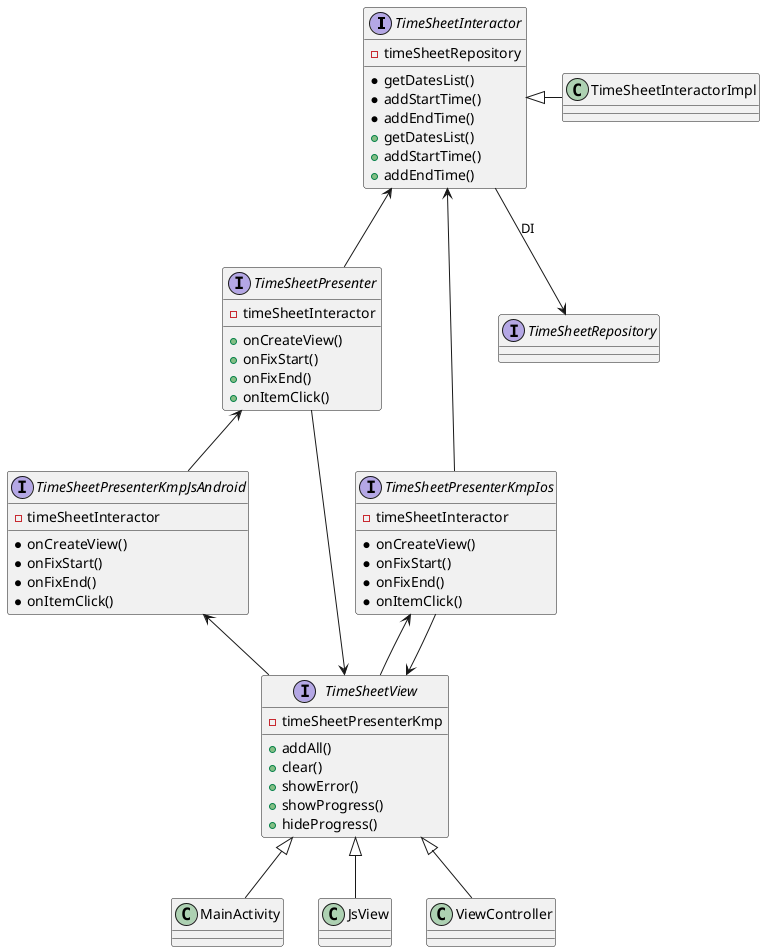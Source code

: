 //UML class diagram can be opened with PlantUML plugin

@startuml
interface TimeSheetInteractor{
*getDatesList()
*addStartTime()
*addEndTime()
+getDatesList()
+addStartTime()
+addEndTime()
-timeSheetRepository
}

class TimeSheetInteractorImpl

interface TimeSheetPresenter{
-timeSheetInteractor
+onCreateView()
+onFixStart()
+onFixEnd()
+onItemClick()
}

interface TimeSheetPresenterKmpJsAndroid{
-timeSheetInteractor
*onCreateView()
*onFixStart()
*onFixEnd()
*onItemClick()
}

interface TimeSheetPresenterKmpIos{
-timeSheetInteractor
*onCreateView()
*onFixStart()
*onFixEnd()
*onItemClick()
}

interface TimeSheetView{
-timeSheetPresenterKmp
+addAll()
+clear()
+showError()
+showProgress()
+hideProgress()
}

TimeSheetInteractor --> TimeSheetRepository: DI
TimeSheetInteractor <-- TimeSheetPresenter
TimeSheetPresenter <-- TimeSheetPresenterKmpJsAndroid
TimeSheetInteractor <-- TimeSheetPresenterKmpIos
TimeSheetInteractor <|- TimeSheetInteractorImpl
TimeSheetPresenterKmpJsAndroid <-- TimeSheetView
TimeSheetPresenterKmpIos <-- TimeSheetView
TimeSheetPresenterKmpIos --> TimeSheetView
TimeSheetPresenter --> TimeSheetView

class MainActivity
class JsView

interface TimeSheetRepository

TimeSheetView <|-- MainActivity
TimeSheetView <|-- JsView
TimeSheetView <|-- ViewController



@enduml